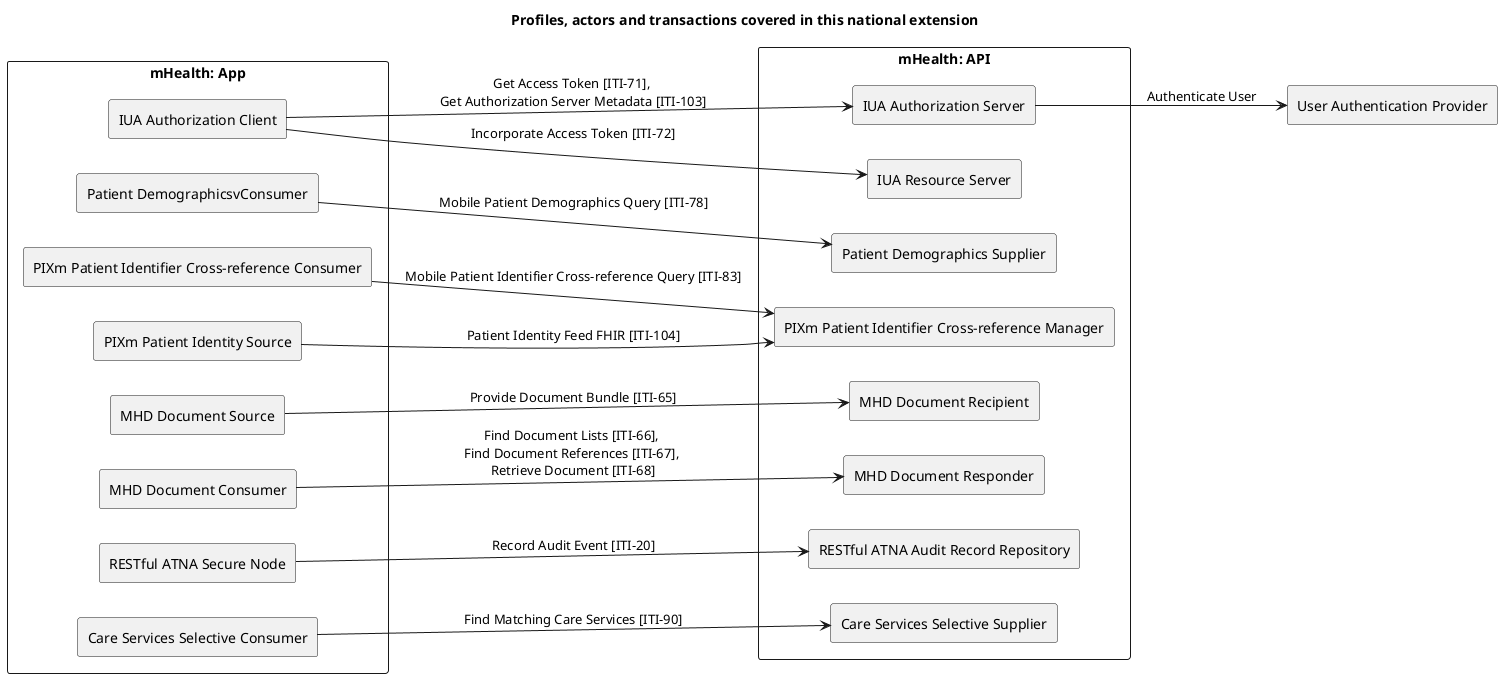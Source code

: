 @startuml

title **Profiles, actors and transactions covered in this national extension**

skinparam componentStyle rectangle
skinparam svgDimensionStyle false

left to right direction

component "mHealth: App" {
  [IUA Authorization Client] as IUAClient

  [Patient DemographicsvConsumer] as PDQmConsumer

  [PIXm Patient Identifier Cross-reference Consumer] as PIXmConsumer
  [PIXm Patient Identity Source] as PIXmSource

  [MHD Document Source] as MHDSource
  [MHD Document Consumer] as MHDConsumer

  [RESTful ATNA Secure Node] as ATNANode

  [Care Services Selective Consumer] as mCSDSelectiveConsumer
}

component "mHealth: API" {
  [IUA Authorization Server] as IUAAuthServer
  IUAClient -> IUAAuthServer : Get Access Token [ITI-71], \nGet Authorization Server Metadata [ITI-103]
  [IUA Resource Server] as IUAResourceServer
  IUAClient --> IUAResourceServer : Incorporate Access Token [ITI-72]

  [Patient Demographics Supplier] as PDQmSupplier
  PDQmConsumer --> PDQmSupplier : Mobile Patient Demographics Query [ITI-78]

  [PIXm Patient Identifier Cross-reference Manager] as PIXmManager
  PIXmConsumer --> PIXmManager : Mobile Patient Identifier Cross-reference Query [ITI-83]
  PIXmSource --> PIXmManager : Patient Identity Feed FHIR [ITI-104]

  [MHD Document Recipient] as MHDRecipient
  MHDSource --> MHDRecipient : Provide Document Bundle [ITI-65]

  [MHD Document Responder] as MHDResponder
  MHDConsumer --> MHDResponder : Find Document Lists [ITI-66], \nFind Document References [ITI-67], \nRetrieve Document [ITI-68] 

  [RESTful ATNA Audit Record Repository] as ATNARepository
  ATNANode --> ATNARepository : Record Audit Event [ITI-20]

  [Care Services Selective Supplier] as mCSDSelectiveSupplier
  mCSDSelectiveConsumer --> mCSDSelectiveSupplier : Find Matching Care Services [ITI-90]
}

[User Authentication Provider] as UAProvider
IUAAuthServer --> UAProvider : Authenticate User

@enduml
